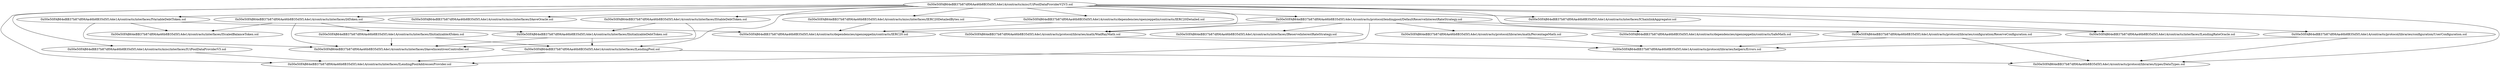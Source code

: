 digraph {
  "0x00e50FAB64eBB37b87df06Aa46b8B35d5f1A4e1A/contracts/misc/UiPoolDataProviderV2V3.sol" -> "0x00e50FAB64eBB37b87df06Aa46b8B35d5f1A4e1A/contracts/dependencies/openzeppelin/contracts/IERC20Detailed.sol"
  "0x00e50FAB64eBB37b87df06Aa46b8B35d5f1A4e1A/contracts/misc/UiPoolDataProviderV2V3.sol" -> "0x00e50FAB64eBB37b87df06Aa46b8B35d5f1A4e1A/contracts/interfaces/ILendingPoolAddressesProvider.sol"
  "0x00e50FAB64eBB37b87df06Aa46b8B35d5f1A4e1A/contracts/misc/UiPoolDataProviderV2V3.sol" -> "0x00e50FAB64eBB37b87df06Aa46b8B35d5f1A4e1A/contracts/misc/interfaces/IUiPoolDataProviderV3.sol"
  "0x00e50FAB64eBB37b87df06Aa46b8B35d5f1A4e1A/contracts/misc/UiPoolDataProviderV2V3.sol" -> "0x00e50FAB64eBB37b87df06Aa46b8B35d5f1A4e1A/contracts/interfaces/ILendingPool.sol"
  "0x00e50FAB64eBB37b87df06Aa46b8B35d5f1A4e1A/contracts/misc/UiPoolDataProviderV2V3.sol" -> "0x00e50FAB64eBB37b87df06Aa46b8B35d5f1A4e1A/contracts/misc/interfaces/IAaveOracle.sol"
  "0x00e50FAB64eBB37b87df06Aa46b8B35d5f1A4e1A/contracts/misc/UiPoolDataProviderV2V3.sol" -> "0x00e50FAB64eBB37b87df06Aa46b8B35d5f1A4e1A/contracts/interfaces/IAToken.sol"
  "0x00e50FAB64eBB37b87df06Aa46b8B35d5f1A4e1A/contracts/misc/UiPoolDataProviderV2V3.sol" -> "0x00e50FAB64eBB37b87df06Aa46b8B35d5f1A4e1A/contracts/interfaces/IVariableDebtToken.sol"
  "0x00e50FAB64eBB37b87df06Aa46b8B35d5f1A4e1A/contracts/misc/UiPoolDataProviderV2V3.sol" -> "0x00e50FAB64eBB37b87df06Aa46b8B35d5f1A4e1A/contracts/interfaces/IStableDebtToken.sol"
  "0x00e50FAB64eBB37b87df06Aa46b8B35d5f1A4e1A/contracts/misc/UiPoolDataProviderV2V3.sol" -> "0x00e50FAB64eBB37b87df06Aa46b8B35d5f1A4e1A/contracts/protocol/libraries/math/WadRayMath.sol"
  "0x00e50FAB64eBB37b87df06Aa46b8B35d5f1A4e1A/contracts/misc/UiPoolDataProviderV2V3.sol" -> "0x00e50FAB64eBB37b87df06Aa46b8B35d5f1A4e1A/contracts/protocol/libraries/configuration/ReserveConfiguration.sol"
  "0x00e50FAB64eBB37b87df06Aa46b8B35d5f1A4e1A/contracts/misc/UiPoolDataProviderV2V3.sol" -> "0x00e50FAB64eBB37b87df06Aa46b8B35d5f1A4e1A/contracts/protocol/libraries/configuration/UserConfiguration.sol"
  "0x00e50FAB64eBB37b87df06Aa46b8B35d5f1A4e1A/contracts/misc/UiPoolDataProviderV2V3.sol" -> "0x00e50FAB64eBB37b87df06Aa46b8B35d5f1A4e1A/contracts/protocol/libraries/types/DataTypes.sol"
  "0x00e50FAB64eBB37b87df06Aa46b8B35d5f1A4e1A/contracts/misc/UiPoolDataProviderV2V3.sol" -> "0x00e50FAB64eBB37b87df06Aa46b8B35d5f1A4e1A/contracts/interfaces/IChainlinkAggregator.sol"
  "0x00e50FAB64eBB37b87df06Aa46b8B35d5f1A4e1A/contracts/misc/UiPoolDataProviderV2V3.sol" -> "0x00e50FAB64eBB37b87df06Aa46b8B35d5f1A4e1A/contracts/protocol/lendingpool/DefaultReserveInterestRateStrategy.sol"
  "0x00e50FAB64eBB37b87df06Aa46b8B35d5f1A4e1A/contracts/misc/UiPoolDataProviderV2V3.sol" -> "0x00e50FAB64eBB37b87df06Aa46b8B35d5f1A4e1A/contracts/misc/interfaces/IERC20DetailedBytes.sol"
  "0x00e50FAB64eBB37b87df06Aa46b8B35d5f1A4e1A/contracts/misc/UiPoolDataProviderV2V3.sol" -> "0x00e50FAB64eBB37b87df06Aa46b8B35d5f1A4e1A/contracts/interfaces/ILendingRateOracle.sol"
  "0x00e50FAB64eBB37b87df06Aa46b8B35d5f1A4e1A/contracts/dependencies/openzeppelin/contracts/IERC20Detailed.sol" -> "0x00e50FAB64eBB37b87df06Aa46b8B35d5f1A4e1A/contracts/dependencies/openzeppelin/contracts/IERC20.sol"
  "0x00e50FAB64eBB37b87df06Aa46b8B35d5f1A4e1A/contracts/misc/interfaces/IUiPoolDataProviderV3.sol" -> "0x00e50FAB64eBB37b87df06Aa46b8B35d5f1A4e1A/contracts/interfaces/ILendingPoolAddressesProvider.sol"
  "0x00e50FAB64eBB37b87df06Aa46b8B35d5f1A4e1A/contracts/interfaces/ILendingPool.sol" -> "0x00e50FAB64eBB37b87df06Aa46b8B35d5f1A4e1A/contracts/interfaces/ILendingPoolAddressesProvider.sol"
  "0x00e50FAB64eBB37b87df06Aa46b8B35d5f1A4e1A/contracts/interfaces/ILendingPool.sol" -> "0x00e50FAB64eBB37b87df06Aa46b8B35d5f1A4e1A/contracts/protocol/libraries/types/DataTypes.sol"
  "0x00e50FAB64eBB37b87df06Aa46b8B35d5f1A4e1A/contracts/interfaces/IAToken.sol" -> "0x00e50FAB64eBB37b87df06Aa46b8B35d5f1A4e1A/contracts/dependencies/openzeppelin/contracts/IERC20.sol"
  "0x00e50FAB64eBB37b87df06Aa46b8B35d5f1A4e1A/contracts/interfaces/IAToken.sol" -> "0x00e50FAB64eBB37b87df06Aa46b8B35d5f1A4e1A/contracts/interfaces/IScaledBalanceToken.sol"
  "0x00e50FAB64eBB37b87df06Aa46b8B35d5f1A4e1A/contracts/interfaces/IAToken.sol" -> "0x00e50FAB64eBB37b87df06Aa46b8B35d5f1A4e1A/contracts/interfaces/IInitializableAToken.sol"
  "0x00e50FAB64eBB37b87df06Aa46b8B35d5f1A4e1A/contracts/interfaces/IAToken.sol" -> "0x00e50FAB64eBB37b87df06Aa46b8B35d5f1A4e1A/contracts/interfaces/IAaveIncentivesController.sol"
  "0x00e50FAB64eBB37b87df06Aa46b8B35d5f1A4e1A/contracts/interfaces/IVariableDebtToken.sol" -> "0x00e50FAB64eBB37b87df06Aa46b8B35d5f1A4e1A/contracts/interfaces/IScaledBalanceToken.sol"
  "0x00e50FAB64eBB37b87df06Aa46b8B35d5f1A4e1A/contracts/interfaces/IVariableDebtToken.sol" -> "0x00e50FAB64eBB37b87df06Aa46b8B35d5f1A4e1A/contracts/interfaces/IInitializableDebtToken.sol"
  "0x00e50FAB64eBB37b87df06Aa46b8B35d5f1A4e1A/contracts/interfaces/IVariableDebtToken.sol" -> "0x00e50FAB64eBB37b87df06Aa46b8B35d5f1A4e1A/contracts/interfaces/IAaveIncentivesController.sol"
  "0x00e50FAB64eBB37b87df06Aa46b8B35d5f1A4e1A/contracts/interfaces/IStableDebtToken.sol" -> "0x00e50FAB64eBB37b87df06Aa46b8B35d5f1A4e1A/contracts/interfaces/IInitializableDebtToken.sol"
  "0x00e50FAB64eBB37b87df06Aa46b8B35d5f1A4e1A/contracts/interfaces/IStableDebtToken.sol" -> "0x00e50FAB64eBB37b87df06Aa46b8B35d5f1A4e1A/contracts/interfaces/IAaveIncentivesController.sol"
  "0x00e50FAB64eBB37b87df06Aa46b8B35d5f1A4e1A/contracts/protocol/libraries/math/WadRayMath.sol" -> "0x00e50FAB64eBB37b87df06Aa46b8B35d5f1A4e1A/contracts/protocol/libraries/helpers/Errors.sol"
  "0x00e50FAB64eBB37b87df06Aa46b8B35d5f1A4e1A/contracts/protocol/libraries/configuration/ReserveConfiguration.sol" -> "0x00e50FAB64eBB37b87df06Aa46b8B35d5f1A4e1A/contracts/protocol/libraries/helpers/Errors.sol"
  "0x00e50FAB64eBB37b87df06Aa46b8B35d5f1A4e1A/contracts/protocol/libraries/configuration/ReserveConfiguration.sol" -> "0x00e50FAB64eBB37b87df06Aa46b8B35d5f1A4e1A/contracts/protocol/libraries/types/DataTypes.sol"
  "0x00e50FAB64eBB37b87df06Aa46b8B35d5f1A4e1A/contracts/protocol/libraries/configuration/UserConfiguration.sol" -> "0x00e50FAB64eBB37b87df06Aa46b8B35d5f1A4e1A/contracts/protocol/libraries/helpers/Errors.sol"
  "0x00e50FAB64eBB37b87df06Aa46b8B35d5f1A4e1A/contracts/protocol/libraries/configuration/UserConfiguration.sol" -> "0x00e50FAB64eBB37b87df06Aa46b8B35d5f1A4e1A/contracts/protocol/libraries/types/DataTypes.sol"
  "0x00e50FAB64eBB37b87df06Aa46b8B35d5f1A4e1A/contracts/protocol/lendingpool/DefaultReserveInterestRateStrategy.sol" -> "0x00e50FAB64eBB37b87df06Aa46b8B35d5f1A4e1A/contracts/dependencies/openzeppelin/contracts/SafeMath.sol"
  "0x00e50FAB64eBB37b87df06Aa46b8B35d5f1A4e1A/contracts/protocol/lendingpool/DefaultReserveInterestRateStrategy.sol" -> "0x00e50FAB64eBB37b87df06Aa46b8B35d5f1A4e1A/contracts/interfaces/IReserveInterestRateStrategy.sol"
  "0x00e50FAB64eBB37b87df06Aa46b8B35d5f1A4e1A/contracts/protocol/lendingpool/DefaultReserveInterestRateStrategy.sol" -> "0x00e50FAB64eBB37b87df06Aa46b8B35d5f1A4e1A/contracts/protocol/libraries/math/WadRayMath.sol"
  "0x00e50FAB64eBB37b87df06Aa46b8B35d5f1A4e1A/contracts/protocol/lendingpool/DefaultReserveInterestRateStrategy.sol" -> "0x00e50FAB64eBB37b87df06Aa46b8B35d5f1A4e1A/contracts/protocol/libraries/math/PercentageMath.sol"
  "0x00e50FAB64eBB37b87df06Aa46b8B35d5f1A4e1A/contracts/protocol/lendingpool/DefaultReserveInterestRateStrategy.sol" -> "0x00e50FAB64eBB37b87df06Aa46b8B35d5f1A4e1A/contracts/interfaces/ILendingPoolAddressesProvider.sol"
  "0x00e50FAB64eBB37b87df06Aa46b8B35d5f1A4e1A/contracts/protocol/lendingpool/DefaultReserveInterestRateStrategy.sol" -> "0x00e50FAB64eBB37b87df06Aa46b8B35d5f1A4e1A/contracts/interfaces/ILendingRateOracle.sol"
  "0x00e50FAB64eBB37b87df06Aa46b8B35d5f1A4e1A/contracts/protocol/lendingpool/DefaultReserveInterestRateStrategy.sol" -> "0x00e50FAB64eBB37b87df06Aa46b8B35d5f1A4e1A/contracts/dependencies/openzeppelin/contracts/IERC20.sol"
  "0x00e50FAB64eBB37b87df06Aa46b8B35d5f1A4e1A/contracts/misc/interfaces/IERC20DetailedBytes.sol" -> "0x00e50FAB64eBB37b87df06Aa46b8B35d5f1A4e1A/contracts/dependencies/openzeppelin/contracts/IERC20.sol"
  "0x00e50FAB64eBB37b87df06Aa46b8B35d5f1A4e1A/contracts/interfaces/IInitializableAToken.sol" -> "0x00e50FAB64eBB37b87df06Aa46b8B35d5f1A4e1A/contracts/interfaces/ILendingPool.sol"
  "0x00e50FAB64eBB37b87df06Aa46b8B35d5f1A4e1A/contracts/interfaces/IInitializableAToken.sol" -> "0x00e50FAB64eBB37b87df06Aa46b8B35d5f1A4e1A/contracts/interfaces/IAaveIncentivesController.sol"
  "0x00e50FAB64eBB37b87df06Aa46b8B35d5f1A4e1A/contracts/interfaces/IInitializableDebtToken.sol" -> "0x00e50FAB64eBB37b87df06Aa46b8B35d5f1A4e1A/contracts/interfaces/ILendingPool.sol"
  "0x00e50FAB64eBB37b87df06Aa46b8B35d5f1A4e1A/contracts/interfaces/IInitializableDebtToken.sol" -> "0x00e50FAB64eBB37b87df06Aa46b8B35d5f1A4e1A/contracts/interfaces/IAaveIncentivesController.sol"
  "0x00e50FAB64eBB37b87df06Aa46b8B35d5f1A4e1A/contracts/protocol/libraries/math/PercentageMath.sol" -> "0x00e50FAB64eBB37b87df06Aa46b8B35d5f1A4e1A/contracts/protocol/libraries/helpers/Errors.sol"
}
